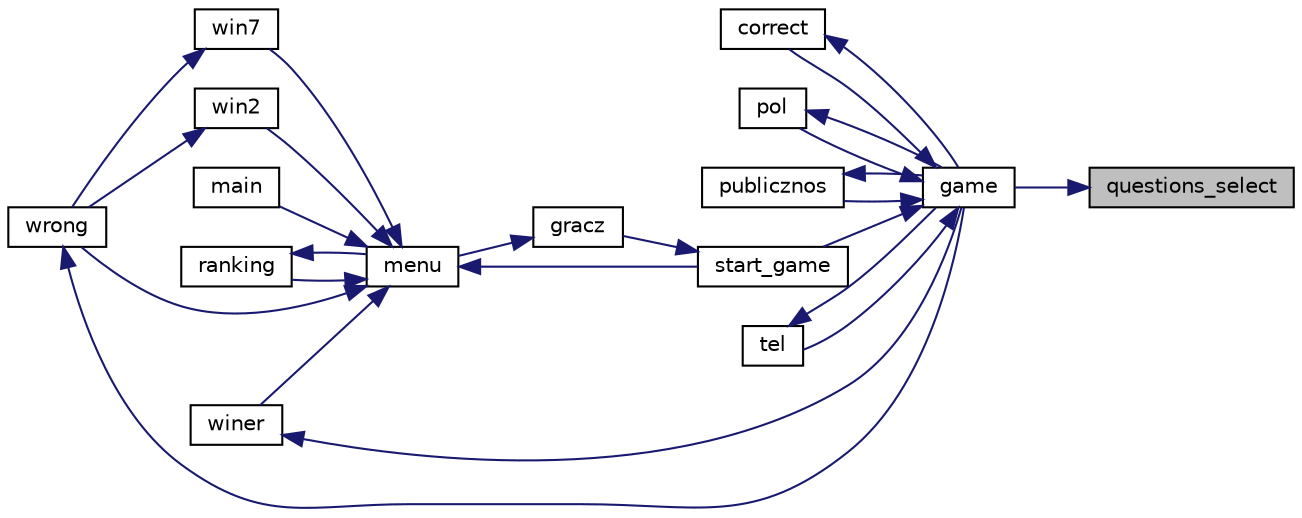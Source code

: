 digraph "questions_select"
{
 // LATEX_PDF_SIZE
  edge [fontname="Helvetica",fontsize="10",labelfontname="Helvetica",labelfontsize="10"];
  node [fontname="Helvetica",fontsize="10",shape=record];
  rankdir="RL";
  Node1 [label="questions_select",height=0.2,width=0.4,color="black", fillcolor="grey75", style="filled", fontcolor="black",tooltip=" "];
  Node1 -> Node2 [dir="back",color="midnightblue",fontsize="10",style="solid"];
  Node2 [label="game",height=0.2,width=0.4,color="black", fillcolor="white", style="filled",URL="$game_8c.html#ae6f3e0c5f2a66bad97db25981946f20c",tooltip=" "];
  Node2 -> Node3 [dir="back",color="midnightblue",fontsize="10",style="solid"];
  Node3 [label="correct",height=0.2,width=0.4,color="black", fillcolor="white", style="filled",URL="$correct_8c.html#a4fb3997ed5206a0fe28ded69b32040c5",tooltip=" "];
  Node3 -> Node2 [dir="back",color="midnightblue",fontsize="10",style="solid"];
  Node2 -> Node4 [dir="back",color="midnightblue",fontsize="10",style="solid"];
  Node4 [label="pol",height=0.2,width=0.4,color="black", fillcolor="white", style="filled",URL="$pol_8c.html#a161512e688d5c6d1b5ed353c4c001455",tooltip=" "];
  Node4 -> Node2 [dir="back",color="midnightblue",fontsize="10",style="solid"];
  Node2 -> Node5 [dir="back",color="midnightblue",fontsize="10",style="solid"];
  Node5 [label="publicznos",height=0.2,width=0.4,color="black", fillcolor="white", style="filled",URL="$publicznosc_8c.html#ae92597c65e749f212bc1c68c699f9a0b",tooltip=" "];
  Node5 -> Node2 [dir="back",color="midnightblue",fontsize="10",style="solid"];
  Node2 -> Node6 [dir="back",color="midnightblue",fontsize="10",style="solid"];
  Node6 [label="start_game",height=0.2,width=0.4,color="black", fillcolor="white", style="filled",URL="$start__game_8c.html#a2c5aba8bbcfd6adc2e16a6f6f2958762",tooltip=" "];
  Node6 -> Node7 [dir="back",color="midnightblue",fontsize="10",style="solid"];
  Node7 [label="gracz",height=0.2,width=0.4,color="black", fillcolor="white", style="filled",URL="$gracz_8c.html#a0d270e3f528f07f8d721a46e023d2603",tooltip=" "];
  Node7 -> Node8 [dir="back",color="midnightblue",fontsize="10",style="solid"];
  Node8 [label="menu",height=0.2,width=0.4,color="black", fillcolor="white", style="filled",URL="$menu_8c.html#a9f51153fd12f415114d050c393c9cbfc",tooltip=" "];
  Node8 -> Node9 [dir="back",color="midnightblue",fontsize="10",style="solid"];
  Node9 [label="main",height=0.2,width=0.4,color="black", fillcolor="white", style="filled",URL="$main_8c.html#ae66f6b31b5ad750f1fe042a706a4e3d4",tooltip=" "];
  Node8 -> Node10 [dir="back",color="midnightblue",fontsize="10",style="solid"];
  Node10 [label="ranking",height=0.2,width=0.4,color="black", fillcolor="white", style="filled",URL="$ranking_8c.html#a0fc40ecefc58fe1d75cdeb3badd78c30",tooltip=" "];
  Node10 -> Node8 [dir="back",color="midnightblue",fontsize="10",style="solid"];
  Node8 -> Node6 [dir="back",color="midnightblue",fontsize="10",style="solid"];
  Node8 -> Node11 [dir="back",color="midnightblue",fontsize="10",style="solid"];
  Node11 [label="win2",height=0.2,width=0.4,color="black", fillcolor="white", style="filled",URL="$win2_8c.html#a026c13fe0f79ae32b4c90a3af1c3c381",tooltip=" "];
  Node11 -> Node12 [dir="back",color="midnightblue",fontsize="10",style="solid"];
  Node12 [label="wrong",height=0.2,width=0.4,color="black", fillcolor="white", style="filled",URL="$wrong_8c.html#a2d3b1cc9b7df0a06be6835ad4d0b39c7",tooltip=" "];
  Node12 -> Node2 [dir="back",color="midnightblue",fontsize="10",style="solid"];
  Node8 -> Node13 [dir="back",color="midnightblue",fontsize="10",style="solid"];
  Node13 [label="win7",height=0.2,width=0.4,color="black", fillcolor="white", style="filled",URL="$win7_8c.html#ab6b8e9eef89cc405f54e8842e0f84f99",tooltip=" "];
  Node13 -> Node12 [dir="back",color="midnightblue",fontsize="10",style="solid"];
  Node8 -> Node14 [dir="back",color="midnightblue",fontsize="10",style="solid"];
  Node14 [label="winer",height=0.2,width=0.4,color="black", fillcolor="white", style="filled",URL="$winer_8c.html#aa1caaf8e434a4d2be87c7fb52b078bff",tooltip=" "];
  Node14 -> Node2 [dir="back",color="midnightblue",fontsize="10",style="solid"];
  Node8 -> Node12 [dir="back",color="midnightblue",fontsize="10",style="solid"];
  Node2 -> Node15 [dir="back",color="midnightblue",fontsize="10",style="solid"];
  Node15 [label="tel",height=0.2,width=0.4,color="black", fillcolor="white", style="filled",URL="$telefon_8c.html#a7cf77971daeb4326c0410ea62165b55b",tooltip=" "];
  Node15 -> Node2 [dir="back",color="midnightblue",fontsize="10",style="solid"];
}
